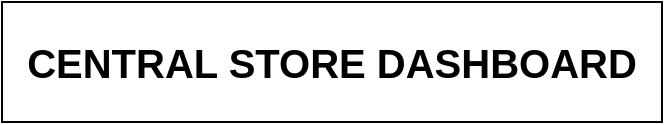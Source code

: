 <mxfile version="20.2.3" type="device"><diagram id="y5yOWmZZUSsUJtxuumiC" name="Page-1"><mxGraphModel dx="946" dy="594" grid="1" gridSize="10" guides="1" tooltips="1" connect="1" arrows="1" fold="1" page="1" pageScale="1" pageWidth="827" pageHeight="1169" math="0" shadow="0"><root><mxCell id="0"/><mxCell id="1" parent="0"/><mxCell id="ScgYmD6B3SZ9eC4TwgM6-1" value="&lt;font style=&quot;font-size: 20px;&quot;&gt;&lt;b&gt;CENTRAL STORE DASHBOARD&lt;/b&gt;&lt;/font&gt;" style="rounded=0;whiteSpace=wrap;html=1;" vertex="1" parent="1"><mxGeometry x="280" y="80" width="330" height="60" as="geometry"/></mxCell></root></mxGraphModel></diagram></mxfile>